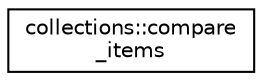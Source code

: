 digraph "Graphical Class Hierarchy"
{
 // LATEX_PDF_SIZE
  edge [fontname="Helvetica",fontsize="10",labelfontname="Helvetica",labelfontsize="10"];
  node [fontname="Helvetica",fontsize="10",shape=record];
  rankdir="LR";
  Node0 [label="collections::compare\l_items",height=0.2,width=0.4,color="black", fillcolor="white", style="filled",URL="$interfacecollections_1_1compare__items.html",tooltip="Compares two items, and returns 1 if item1 is greater than item2, 0 if item1 is equal to item2,..."];
}
